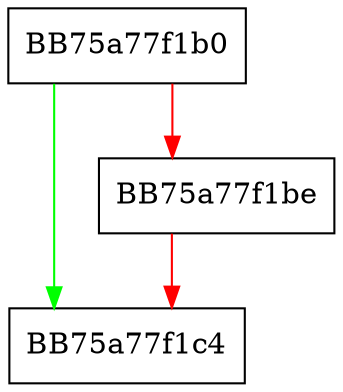 digraph _purecall {
  node [shape="box"];
  graph [splines=ortho];
  BB75a77f1b0 -> BB75a77f1c4 [color="green"];
  BB75a77f1b0 -> BB75a77f1be [color="red"];
  BB75a77f1be -> BB75a77f1c4 [color="red"];
}